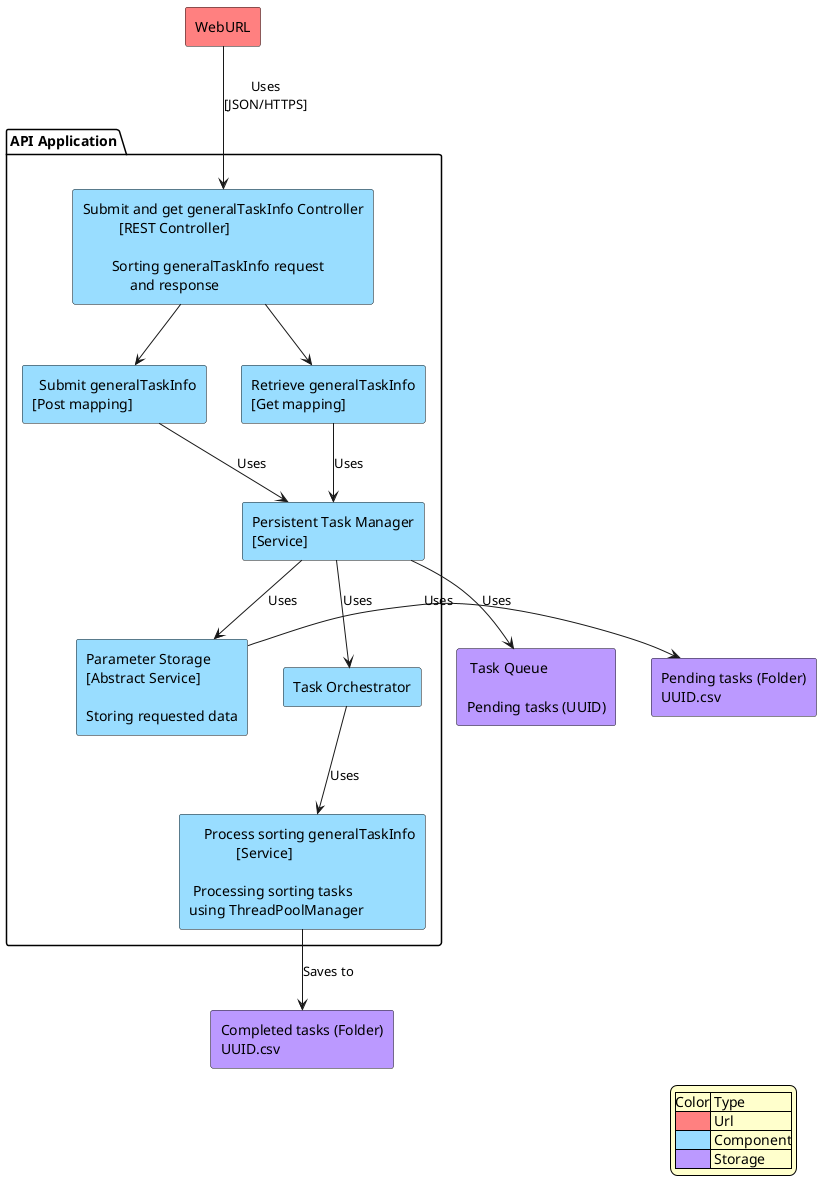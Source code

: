 @startuml
!define URL #ff8080
!define COMPONENT #99ddff
!define STORAGE #bb99ff

rectangle "WebURL" as WebUrl URL

package "API Application" {
    rectangle "Submit and get generalTaskInfo Controller\n\t  [REST Controller]\n\n\tSorting generalTaskInfo request \n\t     and response" as SortController COMPONENT
    rectangle "  Submit generalTaskInfo\n[Post mapping]" as PostMap COMPONENT
    rectangle "Retrieve generalTaskInfo\n[Get mapping]" as GetMap COMPONENT
    rectangle "Persistent Task Manager\n[Service]" as PTM COMPONENT
    rectangle "Parameter Storage\n[Abstract Service]\n\nStoring requested data" as ParamStore COMPONENT
    rectangle "Task Orchestrator" as TaskOrch COMPONENT
    rectangle "    Process sorting generalTaskInfo\n\t     [Service]\n\n Processing sorting tasks\nusing ThreadPoolManager" as SortService COMPONENT
}

rectangle "Pending tasks (Folder)\nUUID.csv" as PendTasks STORAGE
rectangle "Completed tasks (Folder)\nUUID.csv" as CompTasks STORAGE
rectangle " Task Queue\n\nPending tasks (UUID)" as TaskQueue STORAGE

WebUrl --> SortController : Uses\n[JSON/HTTPS]
SortController --> PostMap
SortController --> GetMap
PostMap --> PTM : Uses
GetMap --> PTM : Uses
PTM --> ParamStore : Uses
PTM --> TaskOrch : Uses
TaskOrch --> SortService : Uses

ParamStore -> PendTasks : Uses
SortService --> CompTasks : Saves to
PTM --> TaskQueue : Uses

legend right
    |Color| Type |
    |<URL>| Url|
    |<COMPONENT>| Component|
    |<STORAGE>| Storage|
endlegend

skinparam LegendBackgroundColor #ffffcc

@enduml